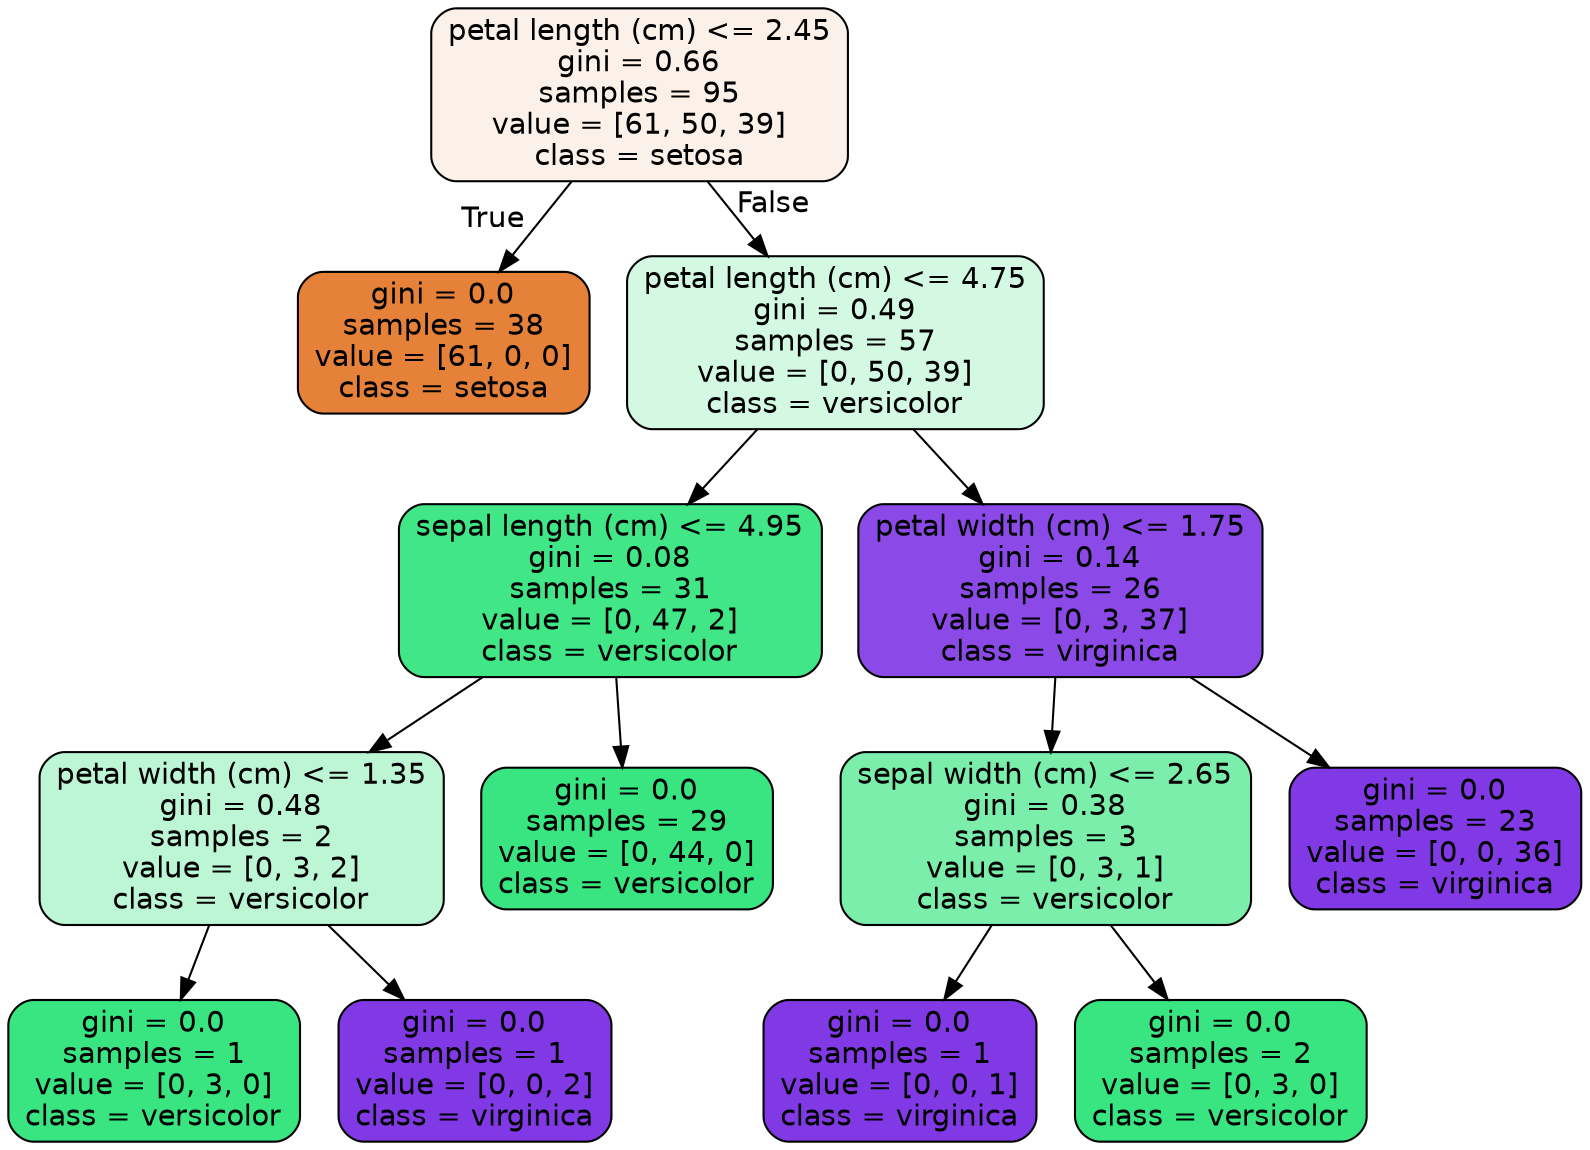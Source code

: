 digraph Tree {
node [shape=box, style="filled, rounded", color="black", fontname=helvetica] ;
edge [fontname=helvetica] ;
0 [label="petal length (cm) <= 2.45\ngini = 0.66\nsamples = 95\nvalue = [61, 50, 39]\nclass = setosa", fillcolor="#fcf1e9"] ;
1 [label="gini = 0.0\nsamples = 38\nvalue = [61, 0, 0]\nclass = setosa", fillcolor="#e58139"] ;
0 -> 1 [labeldistance=2.5, labelangle=45, headlabel="True"] ;
2 [label="petal length (cm) <= 4.75\ngini = 0.49\nsamples = 57\nvalue = [0, 50, 39]\nclass = versicolor", fillcolor="#d3f9e3"] ;
0 -> 2 [labeldistance=2.5, labelangle=-45, headlabel="False"] ;
3 [label="sepal length (cm) <= 4.95\ngini = 0.08\nsamples = 31\nvalue = [0, 47, 2]\nclass = versicolor", fillcolor="#41e686"] ;
2 -> 3 ;
4 [label="petal width (cm) <= 1.35\ngini = 0.48\nsamples = 2\nvalue = [0, 3, 2]\nclass = versicolor", fillcolor="#bdf6d5"] ;
3 -> 4 ;
5 [label="gini = 0.0\nsamples = 1\nvalue = [0, 3, 0]\nclass = versicolor", fillcolor="#39e581"] ;
4 -> 5 ;
6 [label="gini = 0.0\nsamples = 1\nvalue = [0, 0, 2]\nclass = virginica", fillcolor="#8139e5"] ;
4 -> 6 ;
7 [label="gini = 0.0\nsamples = 29\nvalue = [0, 44, 0]\nclass = versicolor", fillcolor="#39e581"] ;
3 -> 7 ;
8 [label="petal width (cm) <= 1.75\ngini = 0.14\nsamples = 26\nvalue = [0, 3, 37]\nclass = virginica", fillcolor="#8b49e7"] ;
2 -> 8 ;
9 [label="sepal width (cm) <= 2.65\ngini = 0.38\nsamples = 3\nvalue = [0, 3, 1]\nclass = versicolor", fillcolor="#7beeab"] ;
8 -> 9 ;
10 [label="gini = 0.0\nsamples = 1\nvalue = [0, 0, 1]\nclass = virginica", fillcolor="#8139e5"] ;
9 -> 10 ;
11 [label="gini = 0.0\nsamples = 2\nvalue = [0, 3, 0]\nclass = versicolor", fillcolor="#39e581"] ;
9 -> 11 ;
12 [label="gini = 0.0\nsamples = 23\nvalue = [0, 0, 36]\nclass = virginica", fillcolor="#8139e5"] ;
8 -> 12 ;
}